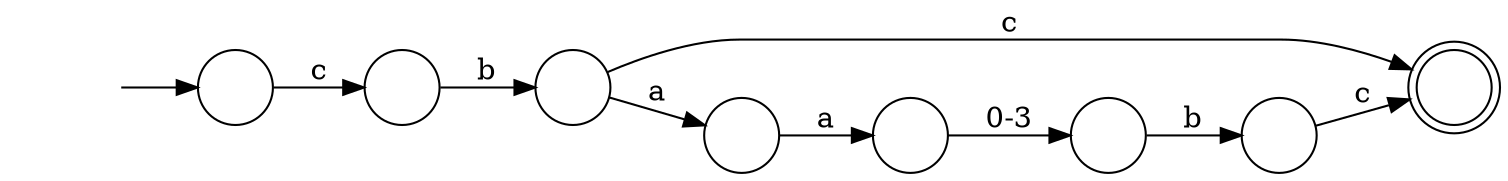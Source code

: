 digraph Automaton {
  rankdir = LR;
  0 [shape=circle,label=""];
  0 -> 6 [label="c"]
  0 -> 2 [label="a"]
  1 [shape=circle,label=""];
  1 -> 4 [label="0-3"]
  2 [shape=circle,label=""];
  2 -> 1 [label="a"]
  3 [shape=circle,label=""];
  initial [shape=plaintext,label=""];
  initial -> 3
  3 -> 7 [label="c"]
  4 [shape=circle,label=""];
  4 -> 5 [label="b"]
  5 [shape=circle,label=""];
  5 -> 6 [label="c"]
  6 [shape=doublecircle,label=""];
  7 [shape=circle,label=""];
  7 -> 0 [label="b"]
}

